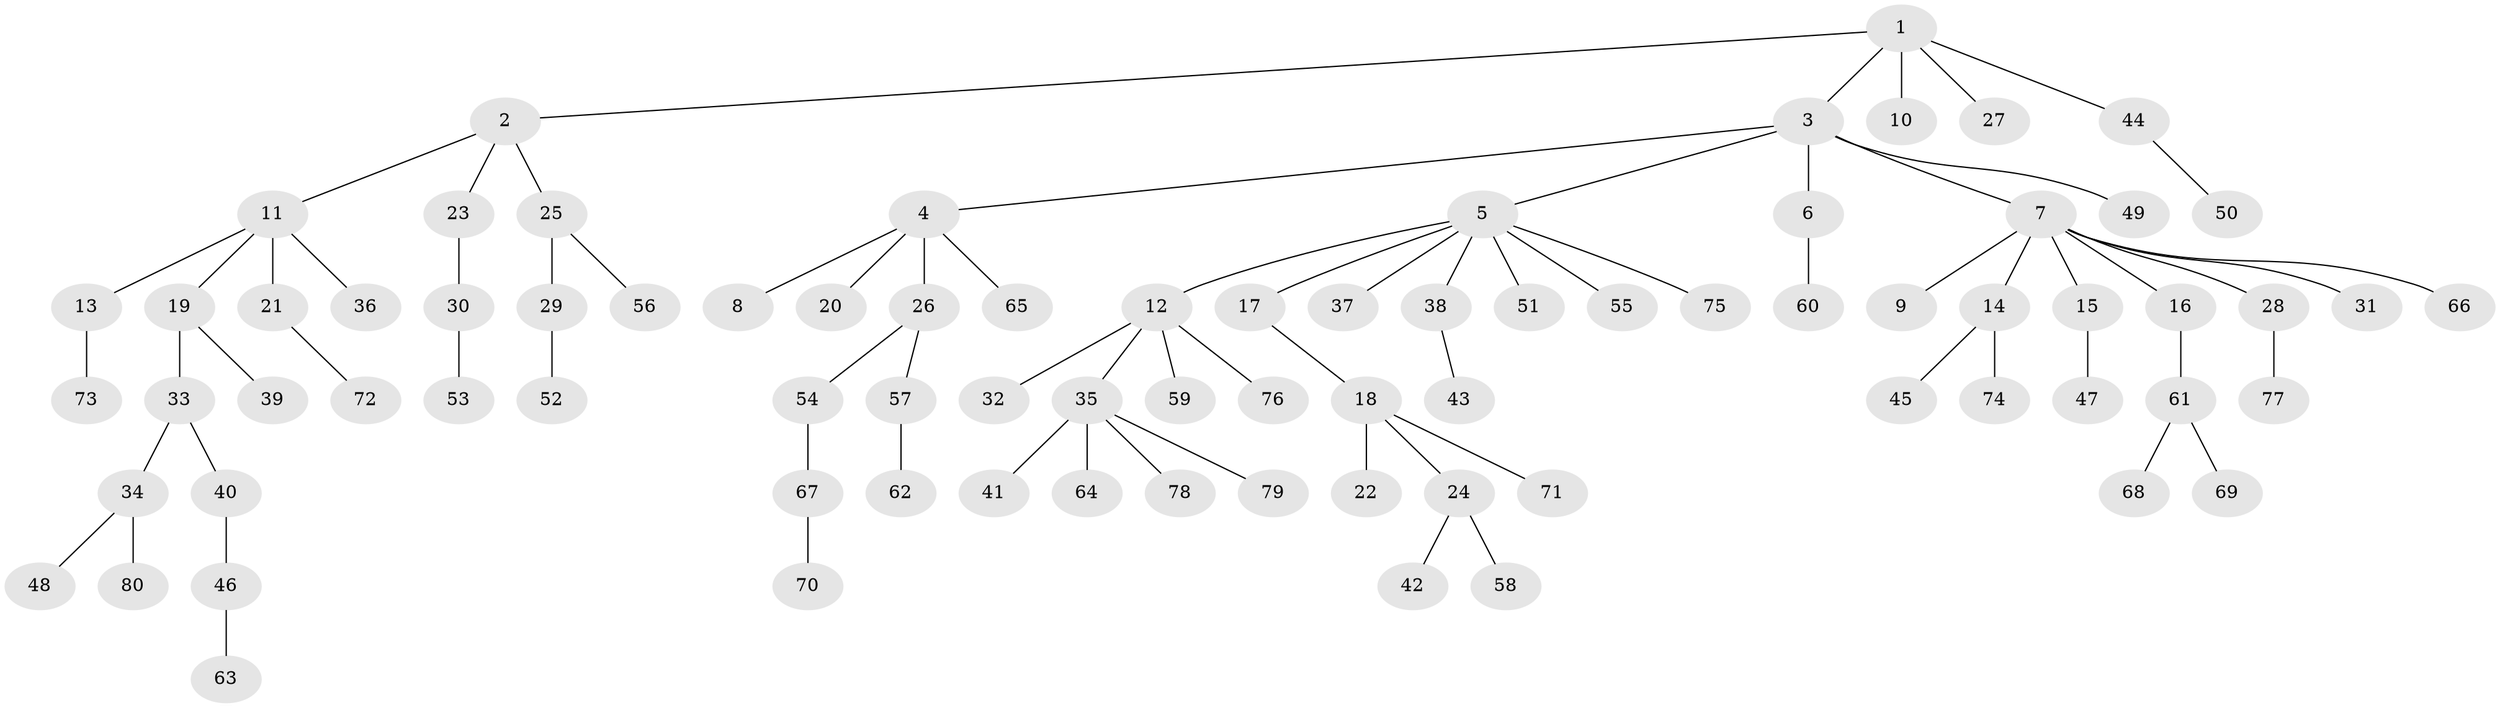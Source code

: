 // Generated by graph-tools (version 1.1) at 2025/15/03/09/25 04:15:38]
// undirected, 80 vertices, 79 edges
graph export_dot {
graph [start="1"]
  node [color=gray90,style=filled];
  1;
  2;
  3;
  4;
  5;
  6;
  7;
  8;
  9;
  10;
  11;
  12;
  13;
  14;
  15;
  16;
  17;
  18;
  19;
  20;
  21;
  22;
  23;
  24;
  25;
  26;
  27;
  28;
  29;
  30;
  31;
  32;
  33;
  34;
  35;
  36;
  37;
  38;
  39;
  40;
  41;
  42;
  43;
  44;
  45;
  46;
  47;
  48;
  49;
  50;
  51;
  52;
  53;
  54;
  55;
  56;
  57;
  58;
  59;
  60;
  61;
  62;
  63;
  64;
  65;
  66;
  67;
  68;
  69;
  70;
  71;
  72;
  73;
  74;
  75;
  76;
  77;
  78;
  79;
  80;
  1 -- 2;
  1 -- 3;
  1 -- 10;
  1 -- 27;
  1 -- 44;
  2 -- 11;
  2 -- 23;
  2 -- 25;
  3 -- 4;
  3 -- 5;
  3 -- 6;
  3 -- 7;
  3 -- 49;
  4 -- 8;
  4 -- 20;
  4 -- 26;
  4 -- 65;
  5 -- 12;
  5 -- 17;
  5 -- 37;
  5 -- 38;
  5 -- 51;
  5 -- 55;
  5 -- 75;
  6 -- 60;
  7 -- 9;
  7 -- 14;
  7 -- 15;
  7 -- 16;
  7 -- 28;
  7 -- 31;
  7 -- 66;
  11 -- 13;
  11 -- 19;
  11 -- 21;
  11 -- 36;
  12 -- 32;
  12 -- 35;
  12 -- 59;
  12 -- 76;
  13 -- 73;
  14 -- 45;
  14 -- 74;
  15 -- 47;
  16 -- 61;
  17 -- 18;
  18 -- 22;
  18 -- 24;
  18 -- 71;
  19 -- 33;
  19 -- 39;
  21 -- 72;
  23 -- 30;
  24 -- 42;
  24 -- 58;
  25 -- 29;
  25 -- 56;
  26 -- 54;
  26 -- 57;
  28 -- 77;
  29 -- 52;
  30 -- 53;
  33 -- 34;
  33 -- 40;
  34 -- 48;
  34 -- 80;
  35 -- 41;
  35 -- 64;
  35 -- 78;
  35 -- 79;
  38 -- 43;
  40 -- 46;
  44 -- 50;
  46 -- 63;
  54 -- 67;
  57 -- 62;
  61 -- 68;
  61 -- 69;
  67 -- 70;
}
